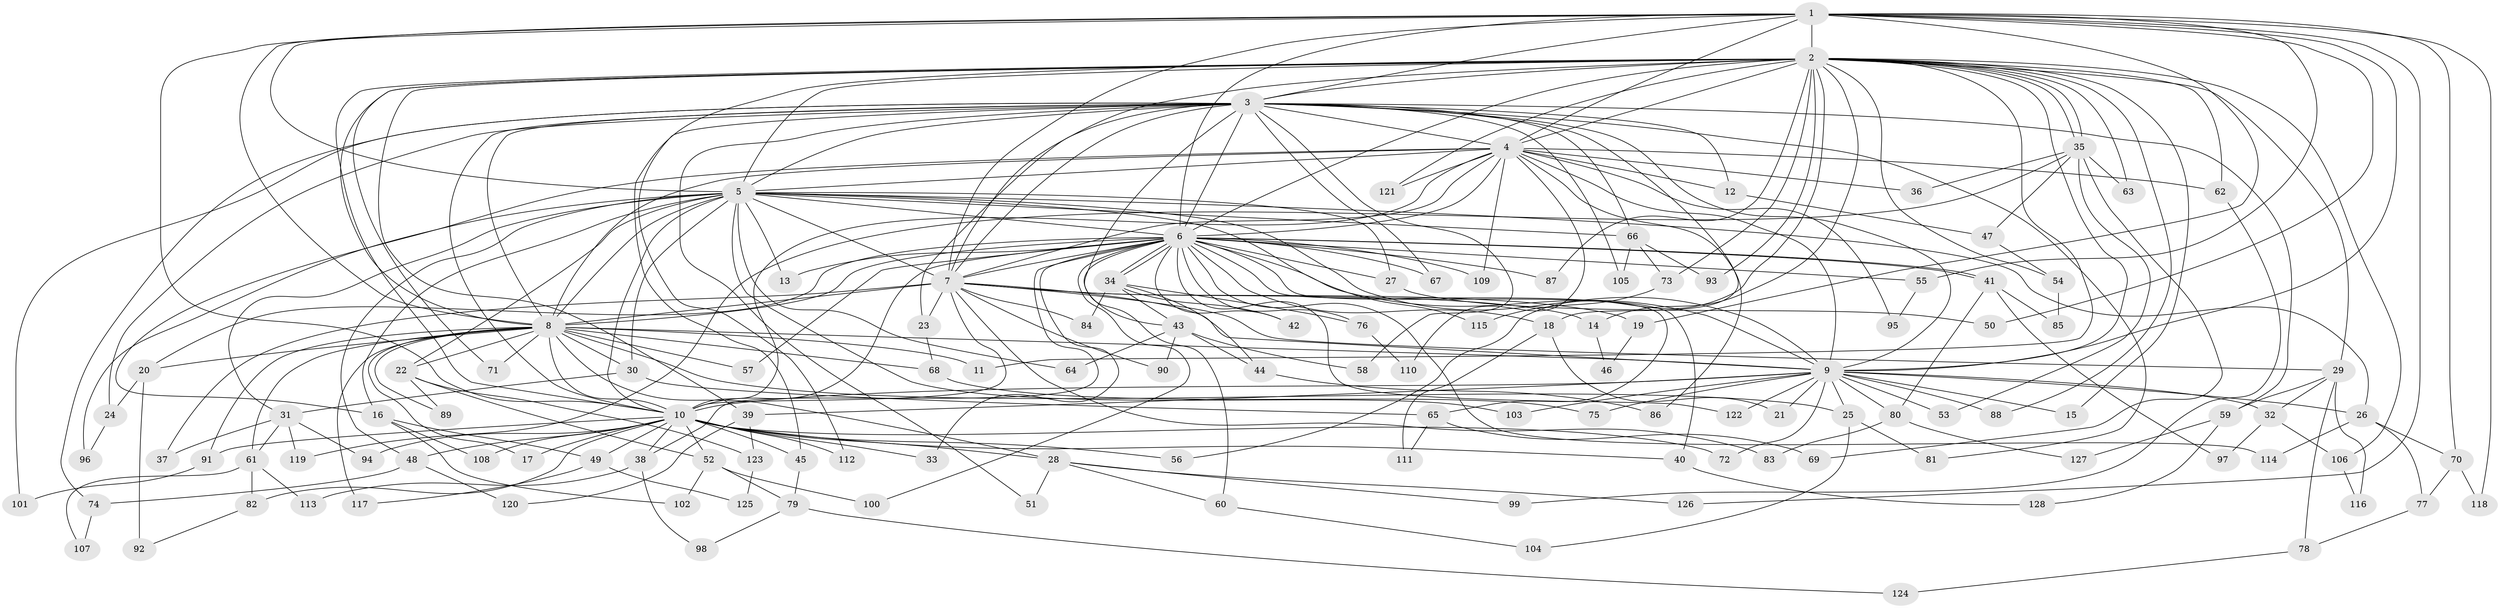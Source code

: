 // coarse degree distribution, {14: 0.011111111111111112, 21: 0.011111111111111112, 20: 0.03333333333333333, 2: 0.35555555555555557, 3: 0.24444444444444444, 4: 0.16666666666666666, 17: 0.022222222222222223, 6: 0.05555555555555555, 23: 0.022222222222222223, 5: 0.06666666666666667, 25: 0.011111111111111112}
// Generated by graph-tools (version 1.1) at 2025/36/03/04/25 23:36:27]
// undirected, 128 vertices, 281 edges
graph export_dot {
  node [color=gray90,style=filled];
  1;
  2;
  3;
  4;
  5;
  6;
  7;
  8;
  9;
  10;
  11;
  12;
  13;
  14;
  15;
  16;
  17;
  18;
  19;
  20;
  21;
  22;
  23;
  24;
  25;
  26;
  27;
  28;
  29;
  30;
  31;
  32;
  33;
  34;
  35;
  36;
  37;
  38;
  39;
  40;
  41;
  42;
  43;
  44;
  45;
  46;
  47;
  48;
  49;
  50;
  51;
  52;
  53;
  54;
  55;
  56;
  57;
  58;
  59;
  60;
  61;
  62;
  63;
  64;
  65;
  66;
  67;
  68;
  69;
  70;
  71;
  72;
  73;
  74;
  75;
  76;
  77;
  78;
  79;
  80;
  81;
  82;
  83;
  84;
  85;
  86;
  87;
  88;
  89;
  90;
  91;
  92;
  93;
  94;
  95;
  96;
  97;
  98;
  99;
  100;
  101;
  102;
  103;
  104;
  105;
  106;
  107;
  108;
  109;
  110;
  111;
  112;
  113;
  114;
  115;
  116;
  117;
  118;
  119;
  120;
  121;
  122;
  123;
  124;
  125;
  126;
  127;
  128;
  1 -- 2;
  1 -- 3;
  1 -- 4;
  1 -- 5;
  1 -- 6;
  1 -- 7;
  1 -- 8;
  1 -- 9;
  1 -- 10;
  1 -- 19;
  1 -- 50;
  1 -- 55;
  1 -- 70;
  1 -- 118;
  1 -- 126;
  2 -- 3;
  2 -- 4;
  2 -- 5;
  2 -- 6;
  2 -- 7;
  2 -- 8;
  2 -- 9;
  2 -- 10;
  2 -- 11;
  2 -- 14;
  2 -- 15;
  2 -- 29;
  2 -- 35;
  2 -- 35;
  2 -- 39;
  2 -- 45;
  2 -- 54;
  2 -- 56;
  2 -- 62;
  2 -- 63;
  2 -- 71;
  2 -- 73;
  2 -- 87;
  2 -- 88;
  2 -- 93;
  2 -- 106;
  2 -- 121;
  3 -- 4;
  3 -- 5;
  3 -- 6;
  3 -- 7;
  3 -- 8;
  3 -- 9;
  3 -- 10;
  3 -- 12;
  3 -- 18;
  3 -- 23;
  3 -- 24;
  3 -- 43;
  3 -- 51;
  3 -- 58;
  3 -- 59;
  3 -- 66;
  3 -- 67;
  3 -- 74;
  3 -- 81;
  3 -- 101;
  3 -- 105;
  3 -- 112;
  4 -- 5;
  4 -- 6;
  4 -- 7;
  4 -- 8;
  4 -- 9;
  4 -- 10;
  4 -- 12;
  4 -- 16;
  4 -- 36;
  4 -- 62;
  4 -- 86;
  4 -- 95;
  4 -- 109;
  4 -- 110;
  4 -- 121;
  5 -- 6;
  5 -- 7;
  5 -- 8;
  5 -- 9;
  5 -- 10;
  5 -- 13;
  5 -- 16;
  5 -- 22;
  5 -- 26;
  5 -- 27;
  5 -- 30;
  5 -- 31;
  5 -- 48;
  5 -- 64;
  5 -- 66;
  5 -- 96;
  5 -- 103;
  5 -- 115;
  6 -- 7;
  6 -- 8;
  6 -- 9;
  6 -- 10;
  6 -- 13;
  6 -- 18;
  6 -- 20;
  6 -- 27;
  6 -- 33;
  6 -- 34;
  6 -- 34;
  6 -- 38;
  6 -- 40;
  6 -- 41;
  6 -- 41;
  6 -- 42;
  6 -- 55;
  6 -- 57;
  6 -- 60;
  6 -- 65;
  6 -- 67;
  6 -- 76;
  6 -- 87;
  6 -- 100;
  6 -- 109;
  6 -- 114;
  6 -- 122;
  7 -- 8;
  7 -- 9;
  7 -- 10;
  7 -- 14;
  7 -- 19;
  7 -- 23;
  7 -- 29;
  7 -- 37;
  7 -- 83;
  7 -- 84;
  7 -- 90;
  8 -- 9;
  8 -- 10;
  8 -- 11;
  8 -- 17;
  8 -- 20;
  8 -- 22;
  8 -- 25;
  8 -- 28;
  8 -- 30;
  8 -- 57;
  8 -- 61;
  8 -- 68;
  8 -- 71;
  8 -- 89;
  8 -- 91;
  8 -- 117;
  9 -- 10;
  9 -- 15;
  9 -- 21;
  9 -- 25;
  9 -- 26;
  9 -- 32;
  9 -- 39;
  9 -- 53;
  9 -- 72;
  9 -- 75;
  9 -- 80;
  9 -- 88;
  9 -- 103;
  9 -- 122;
  10 -- 17;
  10 -- 28;
  10 -- 33;
  10 -- 38;
  10 -- 40;
  10 -- 45;
  10 -- 48;
  10 -- 49;
  10 -- 52;
  10 -- 56;
  10 -- 72;
  10 -- 82;
  10 -- 91;
  10 -- 94;
  10 -- 108;
  10 -- 112;
  12 -- 47;
  14 -- 46;
  16 -- 49;
  16 -- 102;
  16 -- 108;
  18 -- 21;
  18 -- 111;
  19 -- 46;
  20 -- 24;
  20 -- 92;
  22 -- 52;
  22 -- 89;
  22 -- 123;
  23 -- 68;
  24 -- 96;
  25 -- 81;
  25 -- 104;
  26 -- 70;
  26 -- 77;
  26 -- 114;
  27 -- 50;
  28 -- 51;
  28 -- 60;
  28 -- 99;
  28 -- 126;
  29 -- 32;
  29 -- 59;
  29 -- 78;
  29 -- 116;
  30 -- 31;
  30 -- 65;
  31 -- 37;
  31 -- 61;
  31 -- 94;
  31 -- 119;
  32 -- 97;
  32 -- 106;
  34 -- 42;
  34 -- 43;
  34 -- 44;
  34 -- 76;
  34 -- 84;
  35 -- 36;
  35 -- 47;
  35 -- 53;
  35 -- 63;
  35 -- 69;
  35 -- 119;
  38 -- 98;
  38 -- 113;
  39 -- 120;
  39 -- 123;
  40 -- 128;
  41 -- 80;
  41 -- 85;
  41 -- 97;
  43 -- 44;
  43 -- 58;
  43 -- 64;
  43 -- 90;
  44 -- 86;
  45 -- 79;
  47 -- 54;
  48 -- 74;
  48 -- 120;
  49 -- 117;
  49 -- 125;
  52 -- 79;
  52 -- 100;
  52 -- 102;
  54 -- 85;
  55 -- 95;
  59 -- 127;
  59 -- 128;
  60 -- 104;
  61 -- 82;
  61 -- 107;
  61 -- 113;
  62 -- 99;
  65 -- 69;
  65 -- 111;
  66 -- 73;
  66 -- 93;
  66 -- 105;
  68 -- 75;
  70 -- 77;
  70 -- 118;
  73 -- 115;
  74 -- 107;
  76 -- 110;
  77 -- 78;
  78 -- 124;
  79 -- 98;
  79 -- 124;
  80 -- 83;
  80 -- 127;
  82 -- 92;
  91 -- 101;
  106 -- 116;
  123 -- 125;
}
